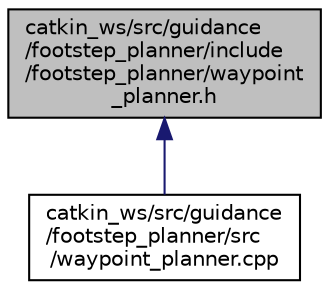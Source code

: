 digraph "catkin_ws/src/guidance/footstep_planner/include/footstep_planner/waypoint_planner.h"
{
 // LATEX_PDF_SIZE
  edge [fontname="Helvetica",fontsize="10",labelfontname="Helvetica",labelfontsize="10"];
  node [fontname="Helvetica",fontsize="10",shape=record];
  Node1 [label="catkin_ws/src/guidance\l/footstep_planner/include\l/footstep_planner/waypoint\l_planner.h",height=0.2,width=0.4,color="black", fillcolor="grey75", style="filled", fontcolor="black",tooltip=" "];
  Node1 -> Node2 [dir="back",color="midnightblue",fontsize="10",style="solid",fontname="Helvetica"];
  Node2 [label="catkin_ws/src/guidance\l/footstep_planner/src\l/waypoint_planner.cpp",height=0.2,width=0.4,color="black", fillcolor="white", style="filled",URL="$waypoint__planner_8cpp.html",tooltip=" "];
}
